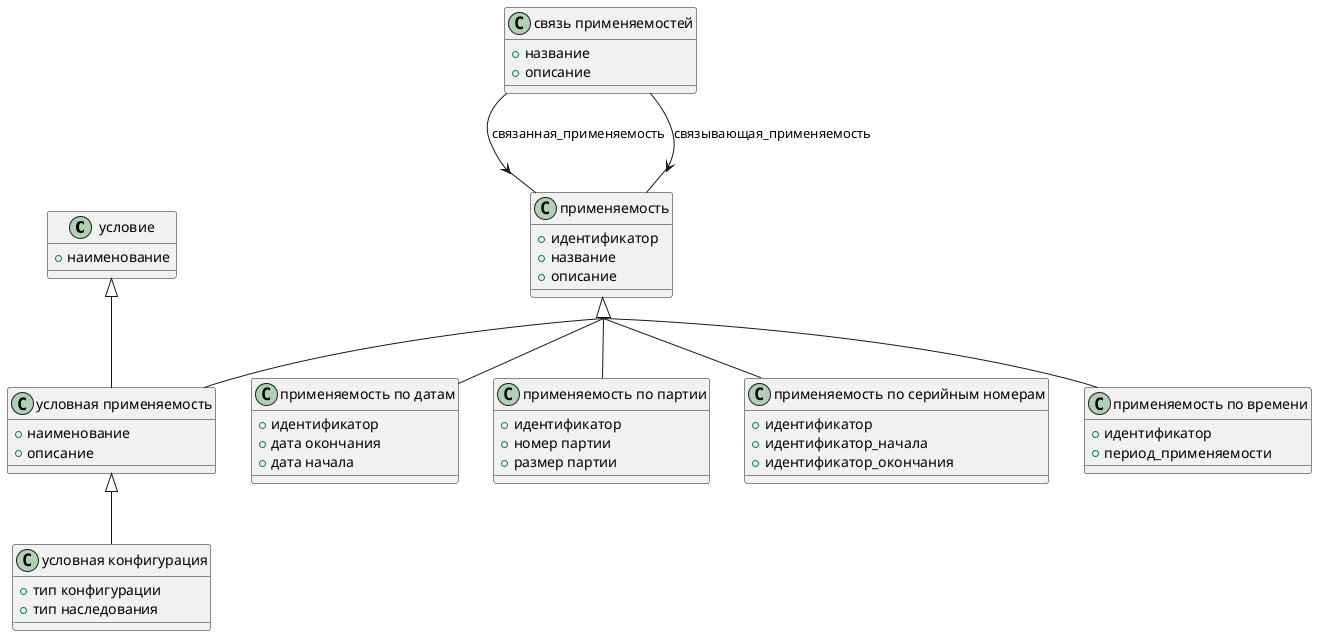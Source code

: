 @startuml
skinparam groupInheritance 2

class условие {
  +наименование
  }

class "условная применяемость" {
  +наименование
  +описание
}

class "условная конфигурация" {
  +тип конфигурации
  +тип наследования
}

class "применяемость по датам" {
  +идентификатор
  +дата окончания
  +дата начала
}

class применяемость {
  +идентификатор
  +название
  +описание
}

class "связь применяемостей" {
  +название
  +описание
}

class "применяемость по партии" {
  +идентификатор
  +номер партии
  +размер партии
}

class "применяемость по серийным номерам" {
  +идентификатор
  +идентификатор_начала
  +идентификатор_окончания
}

class "применяемость по времени" {
  +идентификатор
  +период_применяемости
}

' Наследование
применяемость <|-- "применяемость по датам"
применяемость <|-- "применяемость по партии"
применяемость <|-- "применяемость по серийным номерам"
применяемость <|-- "применяемость по времени"

' Ассоциации для множественного наследования
условие <|-- "условная применяемость"
применяемость <|-- "условная применяемость"
"условная применяемость" <|-- "условная конфигурация"

' Связи
"связь применяемостей" --> применяемость : связанная_применяемость
"связь применяемостей" --> применяемость : связывающая_применяемость

@enduml